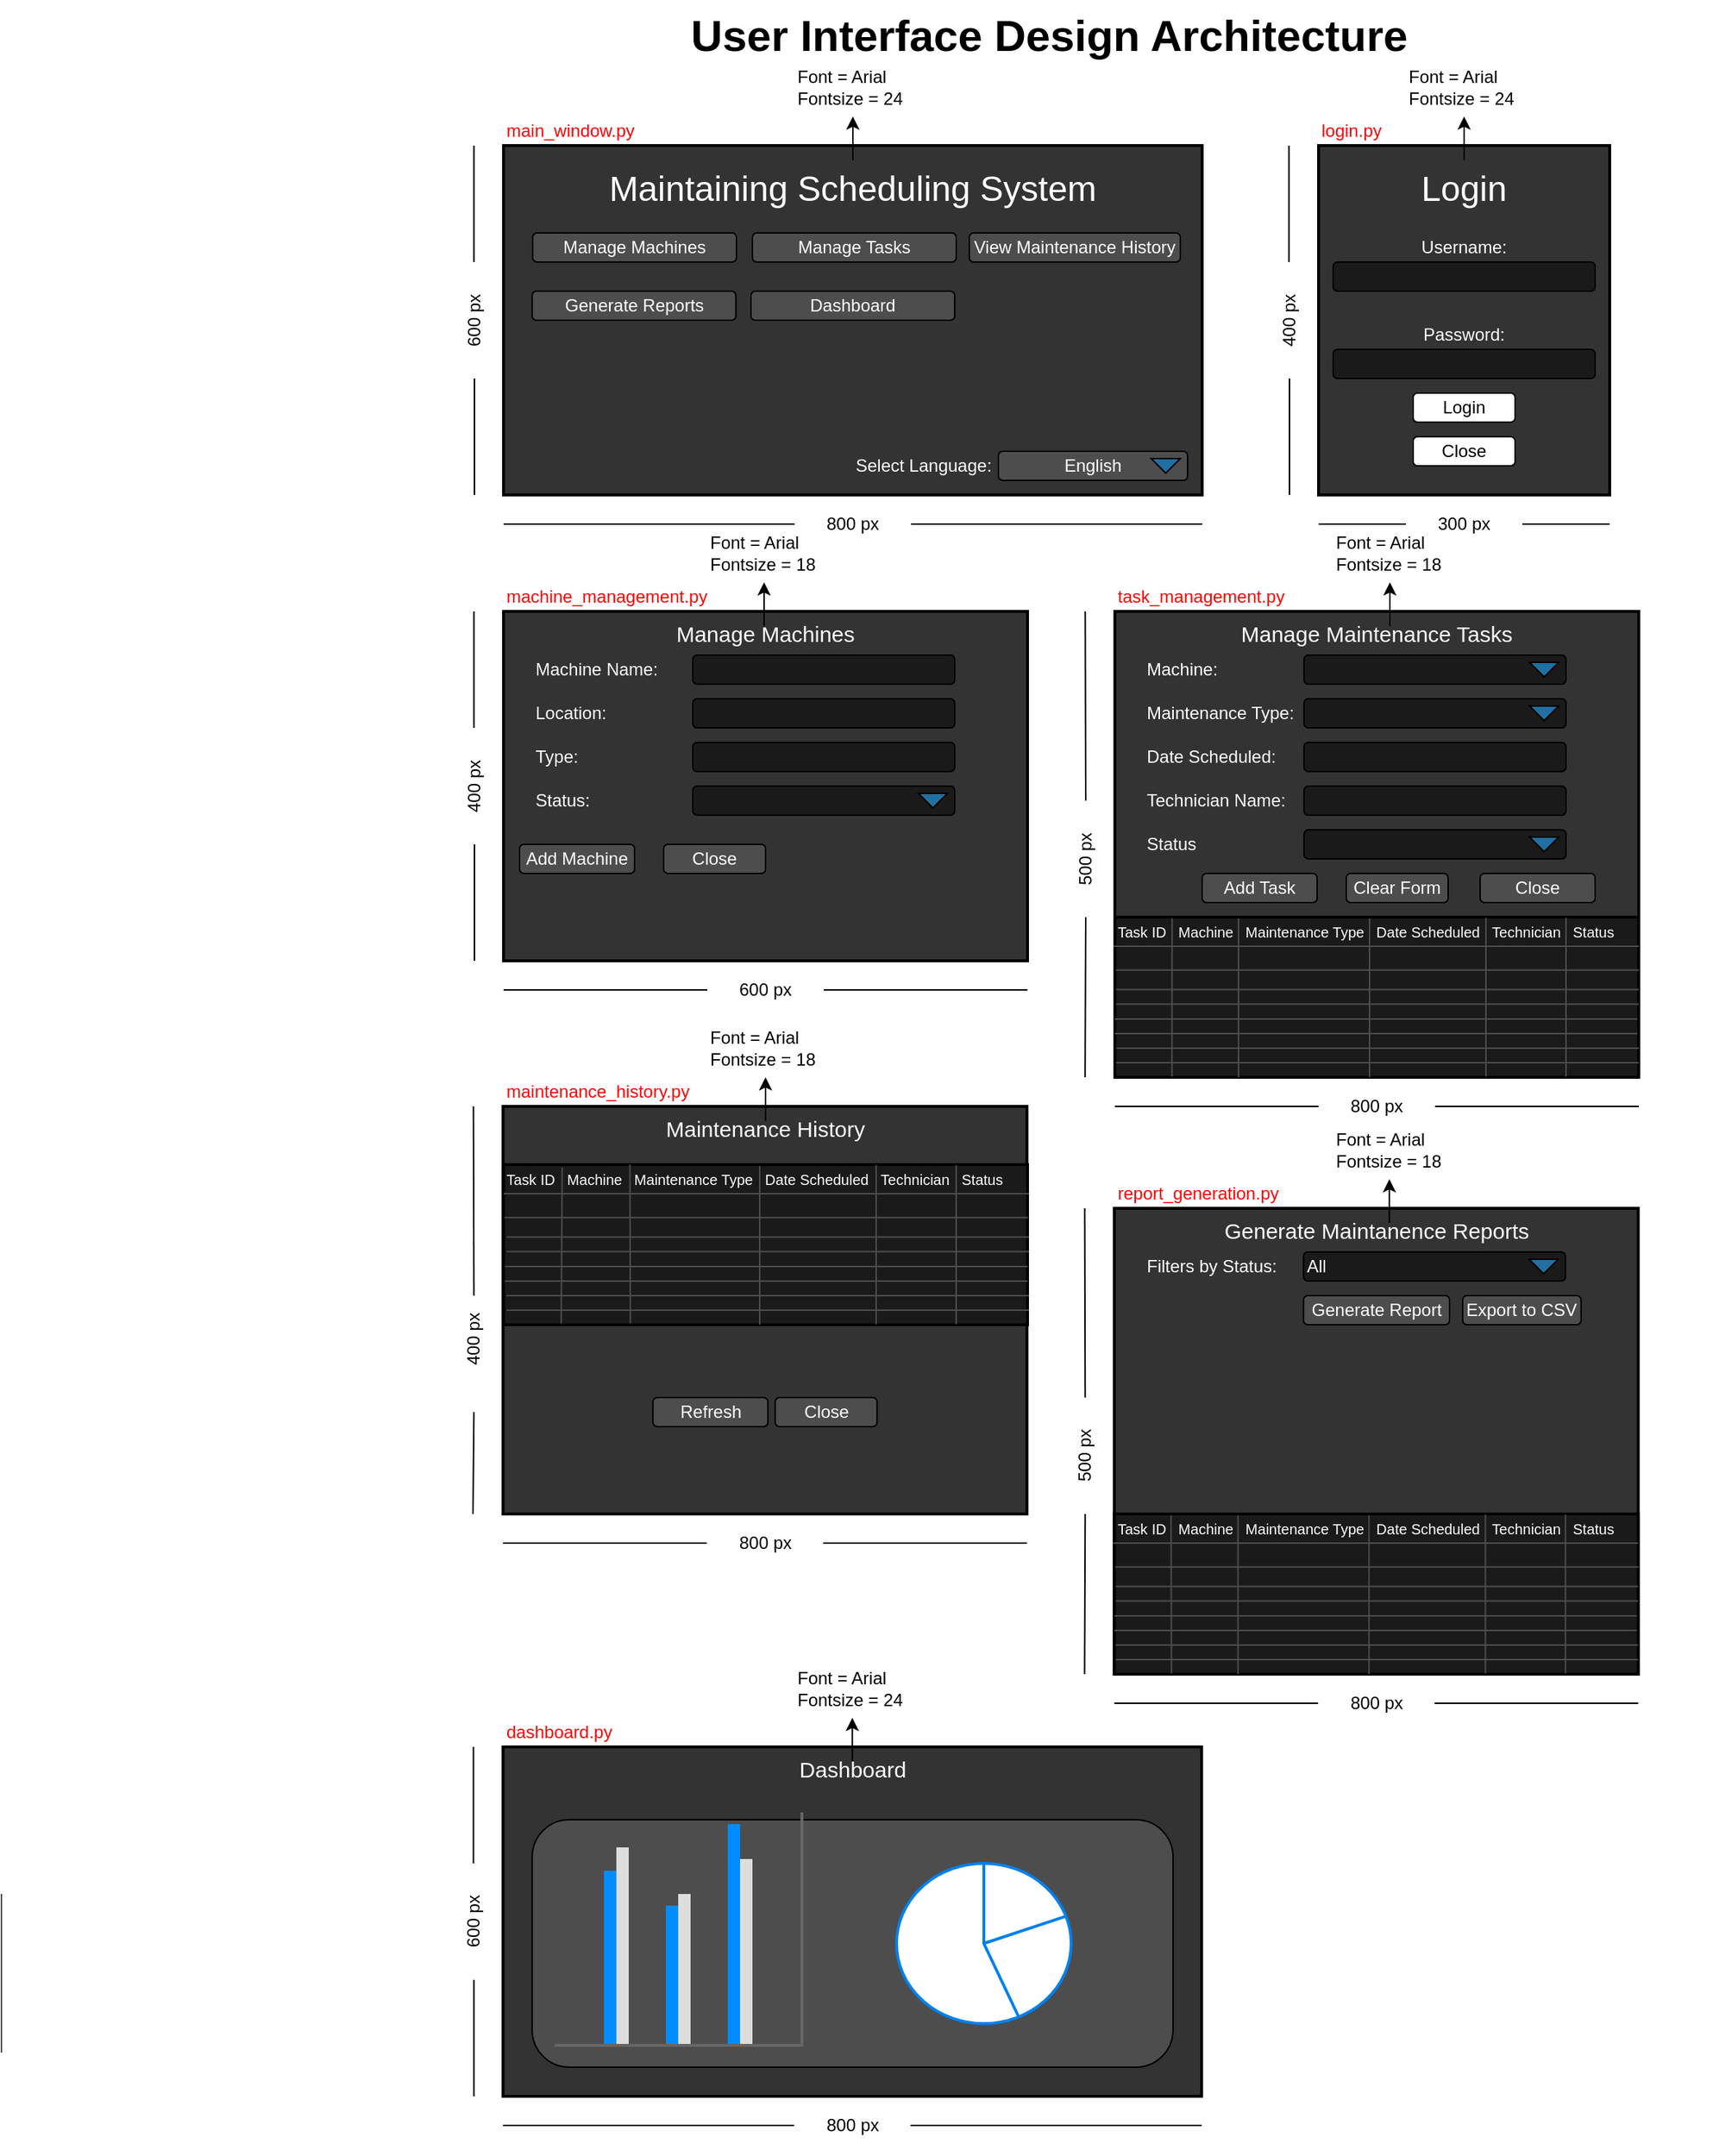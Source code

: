 <mxfile version="24.7.17">
  <diagram name="Page-1" id="6pfTi9JxywN9Y2Y83B96">
    <mxGraphModel dx="2099" dy="816" grid="1" gridSize="10" guides="1" tooltips="1" connect="1" arrows="1" fold="1" page="1" pageScale="1" pageWidth="827" pageHeight="1169" math="0" shadow="0">
      <root>
        <mxCell id="0" />
        <mxCell id="1" parent="0" />
        <mxCell id="3" value="" style="whiteSpace=wrap;strokeWidth=2;fillColor=#333333;" parent="1" vertex="1">
          <mxGeometry x="600" y="140" width="200" height="240" as="geometry" />
        </mxCell>
        <mxCell id="6" value="" style="whiteSpace=wrap;strokeWidth=2;fillColor=#333333;" parent="1" vertex="1">
          <mxGeometry x="40" y="140" width="480" height="240" as="geometry" />
        </mxCell>
        <mxCell id="zzU0FpkwpjBy34qVgAPe-39" value="&lt;font style=&quot;font-size: 24px;&quot;&gt;Maintaining Scheduling System&lt;/font&gt;" style="text;html=1;align=center;verticalAlign=middle;whiteSpace=wrap;rounded=0;fontColor=#FFFFFF;" vertex="1" parent="1">
          <mxGeometry x="40" y="150" width="480" height="40" as="geometry" />
        </mxCell>
        <mxCell id="zzU0FpkwpjBy34qVgAPe-40" value="&lt;font color=&quot;#ffffff&quot;&gt;Manage Machines&lt;/font&gt;" style="rounded=1;whiteSpace=wrap;html=1;fillColor=#4D4D4D;" vertex="1" parent="1">
          <mxGeometry x="60" y="200" width="140" height="20" as="geometry" />
        </mxCell>
        <mxCell id="zzU0FpkwpjBy34qVgAPe-43" value="&lt;font color=&quot;#ffffff&quot;&gt;Manage Tasks&lt;/font&gt;" style="rounded=1;whiteSpace=wrap;html=1;fillColor=#4D4D4D;" vertex="1" parent="1">
          <mxGeometry x="211" y="200" width="140" height="20" as="geometry" />
        </mxCell>
        <mxCell id="zzU0FpkwpjBy34qVgAPe-44" value="&lt;font color=&quot;#ffffff&quot;&gt;View Maintenance History&lt;/font&gt;" style="rounded=1;whiteSpace=wrap;html=1;fillColor=#4D4D4D;" vertex="1" parent="1">
          <mxGeometry x="360" y="200" width="145" height="20" as="geometry" />
        </mxCell>
        <mxCell id="zzU0FpkwpjBy34qVgAPe-45" value="" style="endArrow=classic;html=1;rounded=0;" edge="1" parent="1" source="zzU0FpkwpjBy34qVgAPe-39">
          <mxGeometry width="50" height="50" relative="1" as="geometry">
            <mxPoint x="230" y="130" as="sourcePoint" />
            <mxPoint x="280" y="120" as="targetPoint" />
          </mxGeometry>
        </mxCell>
        <mxCell id="zzU0FpkwpjBy34qVgAPe-46" value="Font = Arial&lt;div&gt;Fontsize = 24&lt;/div&gt;" style="text;html=1;align=left;verticalAlign=middle;whiteSpace=wrap;rounded=0;" vertex="1" parent="1">
          <mxGeometry x="240" y="80" width="80" height="40" as="geometry" />
        </mxCell>
        <mxCell id="zzU0FpkwpjBy34qVgAPe-47" value="&lt;font style=&quot;font-size: 24px;&quot;&gt;Login&lt;/font&gt;" style="text;html=1;align=center;verticalAlign=middle;whiteSpace=wrap;rounded=0;fontColor=#FFFFFF;" vertex="1" parent="1">
          <mxGeometry x="600" y="150" width="200" height="40" as="geometry" />
        </mxCell>
        <mxCell id="zzU0FpkwpjBy34qVgAPe-49" value="" style="rounded=1;whiteSpace=wrap;html=1;fillColor=#1A1A1A;" vertex="1" parent="1">
          <mxGeometry x="610" y="220" width="180" height="20" as="geometry" />
        </mxCell>
        <mxCell id="zzU0FpkwpjBy34qVgAPe-50" value="&lt;div style=&quot;&quot;&gt;Password:&lt;/div&gt;" style="text;html=1;align=center;verticalAlign=middle;whiteSpace=wrap;rounded=0;fontColor=#FFFFFF;" vertex="1" parent="1">
          <mxGeometry x="600" y="260" width="200" height="20" as="geometry" />
        </mxCell>
        <mxCell id="zzU0FpkwpjBy34qVgAPe-51" value="" style="rounded=1;whiteSpace=wrap;html=1;fillColor=#1A1A1A;" vertex="1" parent="1">
          <mxGeometry x="610" y="280" width="180" height="20" as="geometry" />
        </mxCell>
        <mxCell id="zzU0FpkwpjBy34qVgAPe-52" value="&lt;div style=&quot;&quot;&gt;Username:&lt;/div&gt;" style="text;html=1;align=center;verticalAlign=middle;whiteSpace=wrap;rounded=0;fontColor=#FFFFFF;" vertex="1" parent="1">
          <mxGeometry x="600" y="200" width="200" height="20" as="geometry" />
        </mxCell>
        <mxCell id="zzU0FpkwpjBy34qVgAPe-53" value="Login" style="rounded=1;whiteSpace=wrap;html=1;" vertex="1" parent="1">
          <mxGeometry x="665" y="310" width="70" height="20" as="geometry" />
        </mxCell>
        <mxCell id="zzU0FpkwpjBy34qVgAPe-54" value="Close" style="rounded=1;whiteSpace=wrap;html=1;" vertex="1" parent="1">
          <mxGeometry x="665" y="340" width="70" height="20" as="geometry" />
        </mxCell>
        <mxCell id="zzU0FpkwpjBy34qVgAPe-55" value="" style="endArrow=none;html=1;rounded=0;" edge="1" parent="1">
          <mxGeometry width="50" height="50" relative="1" as="geometry">
            <mxPoint x="40" y="400" as="sourcePoint" />
            <mxPoint x="240" y="400" as="targetPoint" />
          </mxGeometry>
        </mxCell>
        <mxCell id="zzU0FpkwpjBy34qVgAPe-56" value="" style="endArrow=none;html=1;rounded=0;" edge="1" parent="1">
          <mxGeometry width="50" height="50" relative="1" as="geometry">
            <mxPoint x="320" y="400" as="sourcePoint" />
            <mxPoint x="520" y="400" as="targetPoint" />
          </mxGeometry>
        </mxCell>
        <mxCell id="zzU0FpkwpjBy34qVgAPe-57" value="800 px" style="text;html=1;align=center;verticalAlign=middle;whiteSpace=wrap;rounded=0;" vertex="1" parent="1">
          <mxGeometry x="240" y="380" width="80" height="40" as="geometry" />
        </mxCell>
        <mxCell id="zzU0FpkwpjBy34qVgAPe-58" value="" style="endArrow=none;html=1;rounded=0;entryX=0;entryY=0.5;entryDx=0;entryDy=0;" edge="1" parent="1" target="zzU0FpkwpjBy34qVgAPe-60">
          <mxGeometry width="50" height="50" relative="1" as="geometry">
            <mxPoint x="20" y="380" as="sourcePoint" />
            <mxPoint x="230" y="470" as="targetPoint" />
            <Array as="points" />
          </mxGeometry>
        </mxCell>
        <mxCell id="zzU0FpkwpjBy34qVgAPe-60" value="600 px" style="text;html=1;align=center;verticalAlign=middle;whiteSpace=wrap;rounded=0;rotation=-90;" vertex="1" parent="1">
          <mxGeometry x="-20" y="240" width="80" height="40" as="geometry" />
        </mxCell>
        <mxCell id="zzU0FpkwpjBy34qVgAPe-61" value="" style="endArrow=none;html=1;rounded=0;entryX=0;entryY=0.5;entryDx=0;entryDy=0;" edge="1" parent="1">
          <mxGeometry width="50" height="50" relative="1" as="geometry">
            <mxPoint x="19.66" y="220" as="sourcePoint" />
            <mxPoint x="19.66" y="140" as="targetPoint" />
          </mxGeometry>
        </mxCell>
        <mxCell id="zzU0FpkwpjBy34qVgAPe-62" value="" style="endArrow=none;html=1;rounded=0;entryX=0;entryY=0.5;entryDx=0;entryDy=0;" edge="1" parent="1" target="zzU0FpkwpjBy34qVgAPe-63">
          <mxGeometry width="50" height="50" relative="1" as="geometry">
            <mxPoint x="580" y="380" as="sourcePoint" />
            <mxPoint x="790" y="470" as="targetPoint" />
            <Array as="points" />
          </mxGeometry>
        </mxCell>
        <mxCell id="zzU0FpkwpjBy34qVgAPe-63" value="400 px" style="text;html=1;align=center;verticalAlign=middle;whiteSpace=wrap;rounded=0;rotation=-90;" vertex="1" parent="1">
          <mxGeometry x="540" y="240" width="80" height="40" as="geometry" />
        </mxCell>
        <mxCell id="zzU0FpkwpjBy34qVgAPe-64" value="" style="endArrow=none;html=1;rounded=0;entryX=0;entryY=0.5;entryDx=0;entryDy=0;" edge="1" parent="1">
          <mxGeometry width="50" height="50" relative="1" as="geometry">
            <mxPoint x="579.66" y="220" as="sourcePoint" />
            <mxPoint x="579.66" y="140" as="targetPoint" />
          </mxGeometry>
        </mxCell>
        <mxCell id="zzU0FpkwpjBy34qVgAPe-65" value="" style="endArrow=none;html=1;rounded=0;" edge="1" parent="1">
          <mxGeometry width="50" height="50" relative="1" as="geometry">
            <mxPoint x="600" y="400" as="sourcePoint" />
            <mxPoint x="660" y="400" as="targetPoint" />
          </mxGeometry>
        </mxCell>
        <mxCell id="zzU0FpkwpjBy34qVgAPe-66" value="" style="endArrow=none;html=1;rounded=0;" edge="1" parent="1">
          <mxGeometry width="50" height="50" relative="1" as="geometry">
            <mxPoint x="740" y="400" as="sourcePoint" />
            <mxPoint x="800" y="400" as="targetPoint" />
          </mxGeometry>
        </mxCell>
        <mxCell id="zzU0FpkwpjBy34qVgAPe-67" value="300 px" style="text;html=1;align=center;verticalAlign=middle;whiteSpace=wrap;rounded=0;" vertex="1" parent="1">
          <mxGeometry x="660" y="380" width="80" height="40" as="geometry" />
        </mxCell>
        <mxCell id="zzU0FpkwpjBy34qVgAPe-68" value="" style="whiteSpace=wrap;strokeWidth=2;fillColor=#333333;" vertex="1" parent="1">
          <mxGeometry x="40" y="460" width="360" height="240" as="geometry" />
        </mxCell>
        <mxCell id="zzU0FpkwpjBy34qVgAPe-70" value="" style="rounded=1;whiteSpace=wrap;html=1;fillColor=#1A1A1A;" vertex="1" parent="1">
          <mxGeometry x="170" y="490" width="180" height="20" as="geometry" />
        </mxCell>
        <mxCell id="zzU0FpkwpjBy34qVgAPe-73" value="&lt;div style=&quot;&quot;&gt;Machine Name:&lt;/div&gt;" style="text;html=1;align=left;verticalAlign=middle;whiteSpace=wrap;rounded=0;fontColor=#FFFFFF;" vertex="1" parent="1">
          <mxGeometry x="60" y="490" width="90" height="20" as="geometry" />
        </mxCell>
        <mxCell id="zzU0FpkwpjBy34qVgAPe-76" value="" style="endArrow=none;html=1;rounded=0;entryX=0;entryY=0.5;entryDx=0;entryDy=0;" edge="1" parent="1" target="zzU0FpkwpjBy34qVgAPe-77">
          <mxGeometry width="50" height="50" relative="1" as="geometry">
            <mxPoint x="20" y="700" as="sourcePoint" />
            <mxPoint x="230" y="790" as="targetPoint" />
            <Array as="points" />
          </mxGeometry>
        </mxCell>
        <mxCell id="zzU0FpkwpjBy34qVgAPe-77" value="400 px" style="text;html=1;align=center;verticalAlign=middle;whiteSpace=wrap;rounded=0;rotation=-90;" vertex="1" parent="1">
          <mxGeometry x="-20" y="560" width="80" height="40" as="geometry" />
        </mxCell>
        <mxCell id="zzU0FpkwpjBy34qVgAPe-78" value="" style="endArrow=none;html=1;rounded=0;entryX=0;entryY=0.5;entryDx=0;entryDy=0;" edge="1" parent="1">
          <mxGeometry width="50" height="50" relative="1" as="geometry">
            <mxPoint x="19.66" y="540" as="sourcePoint" />
            <mxPoint x="19.66" y="460" as="targetPoint" />
          </mxGeometry>
        </mxCell>
        <mxCell id="zzU0FpkwpjBy34qVgAPe-79" value="" style="endArrow=none;html=1;rounded=0;entryX=0;entryY=0.5;entryDx=0;entryDy=0;" edge="1" parent="1" target="zzU0FpkwpjBy34qVgAPe-81">
          <mxGeometry width="50" height="50" relative="1" as="geometry">
            <mxPoint x="40" y="720" as="sourcePoint" />
            <mxPoint x="160" y="720" as="targetPoint" />
          </mxGeometry>
        </mxCell>
        <mxCell id="zzU0FpkwpjBy34qVgAPe-80" value="" style="endArrow=none;html=1;rounded=0;entryX=1;entryY=0.5;entryDx=0;entryDy=0;" edge="1" parent="1" target="zzU0FpkwpjBy34qVgAPe-81">
          <mxGeometry width="50" height="50" relative="1" as="geometry">
            <mxPoint x="280" y="720" as="sourcePoint" />
            <mxPoint x="280" y="720" as="targetPoint" />
            <Array as="points">
              <mxPoint x="400" y="720" />
            </Array>
          </mxGeometry>
        </mxCell>
        <mxCell id="zzU0FpkwpjBy34qVgAPe-81" value="600 px" style="text;html=1;align=center;verticalAlign=middle;whiteSpace=wrap;rounded=0;" vertex="1" parent="1">
          <mxGeometry x="180" y="700" width="80" height="40" as="geometry" />
        </mxCell>
        <mxCell id="zzU0FpkwpjBy34qVgAPe-82" value="" style="rounded=1;whiteSpace=wrap;html=1;fillColor=#1A1A1A;" vertex="1" parent="1">
          <mxGeometry x="170" y="520" width="180" height="20" as="geometry" />
        </mxCell>
        <mxCell id="zzU0FpkwpjBy34qVgAPe-83" value="&lt;div style=&quot;&quot;&gt;Location:&lt;/div&gt;" style="text;html=1;align=left;verticalAlign=middle;whiteSpace=wrap;rounded=0;fontColor=#FFFFFF;" vertex="1" parent="1">
          <mxGeometry x="60" y="520" width="90" height="20" as="geometry" />
        </mxCell>
        <mxCell id="zzU0FpkwpjBy34qVgAPe-84" value="" style="rounded=1;whiteSpace=wrap;html=1;fillColor=#1A1A1A;" vertex="1" parent="1">
          <mxGeometry x="170" y="550" width="180" height="20" as="geometry" />
        </mxCell>
        <mxCell id="zzU0FpkwpjBy34qVgAPe-85" value="&lt;div style=&quot;&quot;&gt;Type:&lt;/div&gt;" style="text;html=1;align=left;verticalAlign=middle;whiteSpace=wrap;rounded=0;fontColor=#FFFFFF;" vertex="1" parent="1">
          <mxGeometry x="60" y="550" width="90" height="20" as="geometry" />
        </mxCell>
        <mxCell id="zzU0FpkwpjBy34qVgAPe-86" value="" style="rounded=1;whiteSpace=wrap;html=1;fillColor=#1A1A1A;" vertex="1" parent="1">
          <mxGeometry x="170" y="580" width="180" height="20" as="geometry" />
        </mxCell>
        <mxCell id="zzU0FpkwpjBy34qVgAPe-87" value="&lt;div style=&quot;&quot;&gt;Status:&lt;/div&gt;" style="text;html=1;align=left;verticalAlign=middle;whiteSpace=wrap;rounded=0;fontColor=#FFFFFF;" vertex="1" parent="1">
          <mxGeometry x="60" y="580" width="90" height="20" as="geometry" />
        </mxCell>
        <mxCell id="zzU0FpkwpjBy34qVgAPe-88" value="" style="triangle;whiteSpace=wrap;html=1;rotation=90;fillColor=#2170a1;" vertex="1" parent="1">
          <mxGeometry x="330" y="580" width="10" height="20" as="geometry" />
        </mxCell>
        <mxCell id="zzU0FpkwpjBy34qVgAPe-92" value="&lt;font color=&quot;#ffffff&quot;&gt;Add Machine&lt;/font&gt;" style="rounded=1;whiteSpace=wrap;html=1;fillColor=#4D4D4D;" vertex="1" parent="1">
          <mxGeometry x="51" y="620" width="79" height="20" as="geometry" />
        </mxCell>
        <mxCell id="zzU0FpkwpjBy34qVgAPe-93" value="&lt;font color=&quot;#ffffff&quot;&gt;Close&lt;/font&gt;" style="rounded=1;whiteSpace=wrap;html=1;fillColor=#4D4D4D;" vertex="1" parent="1">
          <mxGeometry x="150" y="620" width="70" height="20" as="geometry" />
        </mxCell>
        <mxCell id="zzU0FpkwpjBy34qVgAPe-94" value="" style="endArrow=classic;html=1;rounded=0;" edge="1" parent="1">
          <mxGeometry width="50" height="50" relative="1" as="geometry">
            <mxPoint x="700" y="150" as="sourcePoint" />
            <mxPoint x="700" y="120" as="targetPoint" />
          </mxGeometry>
        </mxCell>
        <mxCell id="zzU0FpkwpjBy34qVgAPe-95" value="Font = Arial&lt;div&gt;Fontsize = 24&lt;/div&gt;" style="text;html=1;align=left;verticalAlign=middle;whiteSpace=wrap;rounded=0;" vertex="1" parent="1">
          <mxGeometry x="660" y="80" width="80" height="40" as="geometry" />
        </mxCell>
        <mxCell id="zzU0FpkwpjBy34qVgAPe-96" value="&lt;h1 style=&quot;margin-top: 0px;&quot;&gt;&lt;font style=&quot;font-size: 30px;&quot;&gt;User Interface Design Architecture&lt;/font&gt;&lt;/h1&gt;" style="text;html=1;whiteSpace=wrap;overflow=hidden;rounded=0;align=center;" vertex="1" parent="1">
          <mxGeometry x="10" y="40" width="810" height="40" as="geometry" />
        </mxCell>
        <mxCell id="zzU0FpkwpjBy34qVgAPe-98" value="&lt;font color=&quot;#ff0000&quot;&gt;main_window.py&lt;/font&gt;" style="text;html=1;align=left;verticalAlign=middle;whiteSpace=wrap;rounded=0;" vertex="1" parent="1">
          <mxGeometry x="40" y="110" width="80" height="40" as="geometry" />
        </mxCell>
        <mxCell id="zzU0FpkwpjBy34qVgAPe-99" value="&lt;font color=&quot;#ff0000&quot;&gt;login.py&lt;/font&gt;" style="text;html=1;align=left;verticalAlign=middle;whiteSpace=wrap;rounded=0;" vertex="1" parent="1">
          <mxGeometry x="600" y="110" width="80" height="40" as="geometry" />
        </mxCell>
        <mxCell id="zzU0FpkwpjBy34qVgAPe-100" value="&lt;font color=&quot;#ff0000&quot;&gt;machine_management.py&lt;/font&gt;" style="text;html=1;align=left;verticalAlign=middle;whiteSpace=wrap;rounded=0;" vertex="1" parent="1">
          <mxGeometry x="40" y="430" width="160" height="40" as="geometry" />
        </mxCell>
        <mxCell id="zzU0FpkwpjBy34qVgAPe-101" value="" style="whiteSpace=wrap;strokeWidth=2;fillColor=#333333;" vertex="1" parent="1">
          <mxGeometry x="460" y="460" width="360" height="320" as="geometry" />
        </mxCell>
        <mxCell id="zzU0FpkwpjBy34qVgAPe-102" value="" style="rounded=1;whiteSpace=wrap;html=1;fillColor=#1A1A1A;" vertex="1" parent="1">
          <mxGeometry x="590" y="490" width="180" height="20" as="geometry" />
        </mxCell>
        <mxCell id="zzU0FpkwpjBy34qVgAPe-103" value="&lt;div style=&quot;&quot;&gt;Machine:&lt;/div&gt;" style="text;html=1;align=left;verticalAlign=middle;whiteSpace=wrap;rounded=0;fontColor=#FFFFFF;" vertex="1" parent="1">
          <mxGeometry x="480" y="490" width="90" height="20" as="geometry" />
        </mxCell>
        <mxCell id="zzU0FpkwpjBy34qVgAPe-104" value="" style="endArrow=none;html=1;rounded=0;entryX=0;entryY=0.5;entryDx=0;entryDy=0;" edge="1" parent="1" target="zzU0FpkwpjBy34qVgAPe-118">
          <mxGeometry width="50" height="50" relative="1" as="geometry">
            <mxPoint x="439.58" y="780" as="sourcePoint" />
            <mxPoint x="439.58" y="700" as="targetPoint" />
            <Array as="points" />
          </mxGeometry>
        </mxCell>
        <mxCell id="zzU0FpkwpjBy34qVgAPe-105" value="" style="endArrow=none;html=1;rounded=0;entryX=0;entryY=0.5;entryDx=0;entryDy=0;exitX=1;exitY=0.5;exitDx=0;exitDy=0;" edge="1" parent="1" source="zzU0FpkwpjBy34qVgAPe-118">
          <mxGeometry width="50" height="50" relative="1" as="geometry">
            <mxPoint x="439.66" y="540" as="sourcePoint" />
            <mxPoint x="439.66" y="460" as="targetPoint" />
          </mxGeometry>
        </mxCell>
        <mxCell id="zzU0FpkwpjBy34qVgAPe-106" value="" style="endArrow=none;html=1;rounded=0;entryX=0;entryY=0.5;entryDx=0;entryDy=0;" edge="1" parent="1">
          <mxGeometry width="50" height="50" relative="1" as="geometry">
            <mxPoint x="460" y="800" as="sourcePoint" />
            <mxPoint x="600" y="800" as="targetPoint" />
          </mxGeometry>
        </mxCell>
        <mxCell id="zzU0FpkwpjBy34qVgAPe-107" value="" style="endArrow=none;html=1;rounded=0;entryX=1;entryY=0.5;entryDx=0;entryDy=0;" edge="1" parent="1">
          <mxGeometry width="50" height="50" relative="1" as="geometry">
            <mxPoint x="700" y="800" as="sourcePoint" />
            <mxPoint x="680" y="800" as="targetPoint" />
            <Array as="points">
              <mxPoint x="820" y="800" />
            </Array>
          </mxGeometry>
        </mxCell>
        <mxCell id="zzU0FpkwpjBy34qVgAPe-108" value="" style="rounded=1;whiteSpace=wrap;html=1;fillColor=#1A1A1A;" vertex="1" parent="1">
          <mxGeometry x="590" y="520" width="180" height="20" as="geometry" />
        </mxCell>
        <mxCell id="zzU0FpkwpjBy34qVgAPe-109" value="&lt;div style=&quot;&quot;&gt;Maintenance Type:&lt;/div&gt;" style="text;html=1;align=left;verticalAlign=middle;whiteSpace=wrap;rounded=0;fontColor=#FFFFFF;" vertex="1" parent="1">
          <mxGeometry x="480" y="520" width="110" height="20" as="geometry" />
        </mxCell>
        <mxCell id="zzU0FpkwpjBy34qVgAPe-110" value="" style="rounded=1;whiteSpace=wrap;html=1;fillColor=#1A1A1A;" vertex="1" parent="1">
          <mxGeometry x="590" y="550" width="180" height="20" as="geometry" />
        </mxCell>
        <mxCell id="zzU0FpkwpjBy34qVgAPe-111" value="&lt;div style=&quot;&quot;&gt;Date Scheduled:&lt;/div&gt;" style="text;html=1;align=left;verticalAlign=middle;whiteSpace=wrap;rounded=0;fontColor=#FFFFFF;" vertex="1" parent="1">
          <mxGeometry x="480" y="550" width="100" height="20" as="geometry" />
        </mxCell>
        <mxCell id="zzU0FpkwpjBy34qVgAPe-112" value="" style="rounded=1;whiteSpace=wrap;html=1;fillColor=#1A1A1A;" vertex="1" parent="1">
          <mxGeometry x="590" y="580" width="180" height="20" as="geometry" />
        </mxCell>
        <mxCell id="zzU0FpkwpjBy34qVgAPe-113" value="&lt;div style=&quot;&quot;&gt;Technician Name:&lt;/div&gt;" style="text;html=1;align=left;verticalAlign=middle;whiteSpace=wrap;rounded=0;fontColor=#FFFFFF;" vertex="1" parent="1">
          <mxGeometry x="480" y="580" width="100" height="20" as="geometry" />
        </mxCell>
        <mxCell id="zzU0FpkwpjBy34qVgAPe-115" value="&lt;font color=&quot;#ffffff&quot;&gt;Add Task&lt;/font&gt;" style="rounded=1;whiteSpace=wrap;html=1;fillColor=#4D4D4D;" vertex="1" parent="1">
          <mxGeometry x="520" y="640" width="79" height="20" as="geometry" />
        </mxCell>
        <mxCell id="zzU0FpkwpjBy34qVgAPe-116" value="&lt;font color=&quot;#ffffff&quot;&gt;Clear Form&lt;/font&gt;" style="rounded=1;whiteSpace=wrap;html=1;fillColor=#4D4D4D;" vertex="1" parent="1">
          <mxGeometry x="619" y="640" width="70" height="20" as="geometry" />
        </mxCell>
        <mxCell id="zzU0FpkwpjBy34qVgAPe-117" value="&lt;font color=&quot;#ff0000&quot;&gt;task_management.py&lt;/font&gt;" style="text;html=1;align=left;verticalAlign=middle;whiteSpace=wrap;rounded=0;" vertex="1" parent="1">
          <mxGeometry x="460" y="430" width="160" height="40" as="geometry" />
        </mxCell>
        <mxCell id="zzU0FpkwpjBy34qVgAPe-118" value="500 px" style="text;html=1;align=center;verticalAlign=middle;whiteSpace=wrap;rounded=0;rotation=-90;" vertex="1" parent="1">
          <mxGeometry x="400" y="610" width="80" height="40" as="geometry" />
        </mxCell>
        <mxCell id="zzU0FpkwpjBy34qVgAPe-119" value="800 px" style="text;html=1;align=center;verticalAlign=middle;whiteSpace=wrap;rounded=0;rotation=0;" vertex="1" parent="1">
          <mxGeometry x="600" y="780" width="80" height="40" as="geometry" />
        </mxCell>
        <mxCell id="zzU0FpkwpjBy34qVgAPe-120" value="&lt;font color=&quot;#ffffff&quot;&gt;Close&lt;/font&gt;" style="rounded=1;whiteSpace=wrap;html=1;fillColor=#4D4D4D;" vertex="1" parent="1">
          <mxGeometry x="711" y="640" width="79" height="20" as="geometry" />
        </mxCell>
        <mxCell id="zzU0FpkwpjBy34qVgAPe-239" value="" style="triangle;whiteSpace=wrap;html=1;rotation=90;fillColor=#2170a1;" vertex="1" parent="1">
          <mxGeometry x="750" y="490" width="10" height="20" as="geometry" />
        </mxCell>
        <mxCell id="zzU0FpkwpjBy34qVgAPe-240" value="" style="triangle;whiteSpace=wrap;html=1;rotation=90;fillColor=#2170a1;" vertex="1" parent="1">
          <mxGeometry x="750" y="520" width="10" height="20" as="geometry" />
        </mxCell>
        <mxCell id="zzU0FpkwpjBy34qVgAPe-241" value="" style="rounded=1;whiteSpace=wrap;html=1;fillColor=#1A1A1A;" vertex="1" parent="1">
          <mxGeometry x="590" y="610" width="180" height="20" as="geometry" />
        </mxCell>
        <mxCell id="zzU0FpkwpjBy34qVgAPe-242" value="&lt;div style=&quot;&quot;&gt;Status&lt;/div&gt;" style="text;html=1;align=left;verticalAlign=middle;whiteSpace=wrap;rounded=0;fontColor=#FFFFFF;" vertex="1" parent="1">
          <mxGeometry x="480" y="610" width="100" height="20" as="geometry" />
        </mxCell>
        <mxCell id="zzU0FpkwpjBy34qVgAPe-243" value="" style="triangle;whiteSpace=wrap;html=1;rotation=90;fillColor=#2170a1;" vertex="1" parent="1">
          <mxGeometry x="750" y="610" width="10" height="20" as="geometry" />
        </mxCell>
        <mxCell id="zzU0FpkwpjBy34qVgAPe-246" value="" style="whiteSpace=wrap;strokeWidth=2;fillColor=#1A1A1A;" vertex="1" parent="1">
          <mxGeometry x="460" y="670" width="360" height="110" as="geometry" />
        </mxCell>
        <mxCell id="zzU0FpkwpjBy34qVgAPe-247" value="" style="endArrow=none;html=1;rounded=0;entryX=1;entryY=0.5;entryDx=0;entryDy=0;strokeColor=#4D4D4D;" edge="1" parent="1">
          <mxGeometry width="50" height="50" relative="1" as="geometry">
            <mxPoint x="479" y="690" as="sourcePoint" />
            <mxPoint x="459" y="690" as="targetPoint" />
            <Array as="points">
              <mxPoint x="820" y="690" />
            </Array>
          </mxGeometry>
        </mxCell>
        <mxCell id="zzU0FpkwpjBy34qVgAPe-248" value="&lt;div style=&quot;&quot;&gt;&lt;font style=&quot;font-size: 10px;&quot;&gt;Task ID&amp;nbsp; &amp;nbsp;Machine&amp;nbsp; &amp;nbsp;Maintenance Type&amp;nbsp; &amp;nbsp;Date Scheduled&amp;nbsp; &amp;nbsp;Technician&amp;nbsp; &amp;nbsp;Status&lt;/font&gt;&lt;/div&gt;" style="text;html=1;align=left;verticalAlign=middle;whiteSpace=wrap;rounded=0;fontColor=#FFFFFF;" vertex="1" parent="1">
          <mxGeometry x="460" y="670" width="410" height="20" as="geometry" />
        </mxCell>
        <mxCell id="zzU0FpkwpjBy34qVgAPe-250" value="" style="endArrow=none;html=1;rounded=0;entryX=0.109;entryY=0.996;entryDx=0;entryDy=0;exitX=0.096;exitY=0.04;exitDx=0;exitDy=0;exitPerimeter=0;entryPerimeter=0;strokeColor=#4D4D4D;" edge="1" parent="1" source="zzU0FpkwpjBy34qVgAPe-248" target="zzU0FpkwpjBy34qVgAPe-246">
          <mxGeometry width="50" height="50" relative="1" as="geometry">
            <mxPoint x="470" y="810" as="sourcePoint" />
            <mxPoint x="610" y="810" as="targetPoint" />
          </mxGeometry>
        </mxCell>
        <mxCell id="zzU0FpkwpjBy34qVgAPe-251" value="" style="endArrow=none;html=1;rounded=0;entryX=0.109;entryY=0.996;entryDx=0;entryDy=0;exitX=0.096;exitY=0.04;exitDx=0;exitDy=0;exitPerimeter=0;entryPerimeter=0;strokeColor=#4D4D4D;" edge="1" parent="1">
          <mxGeometry width="50" height="50" relative="1" as="geometry">
            <mxPoint x="545" y="671" as="sourcePoint" />
            <mxPoint x="545" y="780" as="targetPoint" />
          </mxGeometry>
        </mxCell>
        <mxCell id="zzU0FpkwpjBy34qVgAPe-252" value="" style="endArrow=none;html=1;rounded=0;entryX=0.109;entryY=0.996;entryDx=0;entryDy=0;exitX=0.096;exitY=0.04;exitDx=0;exitDy=0;exitPerimeter=0;entryPerimeter=0;strokeColor=#4D4D4D;" edge="1" parent="1">
          <mxGeometry width="50" height="50" relative="1" as="geometry">
            <mxPoint x="635" y="671" as="sourcePoint" />
            <mxPoint x="635" y="780" as="targetPoint" />
          </mxGeometry>
        </mxCell>
        <mxCell id="zzU0FpkwpjBy34qVgAPe-253" value="" style="endArrow=none;html=1;rounded=0;entryX=0.109;entryY=0.996;entryDx=0;entryDy=0;exitX=0.096;exitY=0.04;exitDx=0;exitDy=0;exitPerimeter=0;entryPerimeter=0;strokeColor=#4D4D4D;" edge="1" parent="1">
          <mxGeometry width="50" height="50" relative="1" as="geometry">
            <mxPoint x="715" y="670.5" as="sourcePoint" />
            <mxPoint x="715" y="779.5" as="targetPoint" />
          </mxGeometry>
        </mxCell>
        <mxCell id="zzU0FpkwpjBy34qVgAPe-254" value="" style="endArrow=none;html=1;rounded=0;entryX=0.109;entryY=0.996;entryDx=0;entryDy=0;exitX=0.096;exitY=0.04;exitDx=0;exitDy=0;exitPerimeter=0;entryPerimeter=0;strokeColor=#4D4D4D;" edge="1" parent="1">
          <mxGeometry width="50" height="50" relative="1" as="geometry">
            <mxPoint x="770" y="670.5" as="sourcePoint" />
            <mxPoint x="770" y="779.5" as="targetPoint" />
          </mxGeometry>
        </mxCell>
        <mxCell id="zzU0FpkwpjBy34qVgAPe-255" value="" style="endArrow=none;html=1;rounded=0;entryX=0.002;entryY=0.331;entryDx=0;entryDy=0;exitX=1.001;exitY=0.331;exitDx=0;exitDy=0;exitPerimeter=0;entryPerimeter=0;strokeColor=#4D4D4D;" edge="1" parent="1" source="zzU0FpkwpjBy34qVgAPe-246" target="zzU0FpkwpjBy34qVgAPe-246">
          <mxGeometry width="50" height="50" relative="1" as="geometry">
            <mxPoint x="555" y="681" as="sourcePoint" />
            <mxPoint x="555" y="790" as="targetPoint" />
          </mxGeometry>
        </mxCell>
        <mxCell id="zzU0FpkwpjBy34qVgAPe-256" value="" style="endArrow=none;html=1;rounded=0;entryX=0.002;entryY=0.331;entryDx=0;entryDy=0;exitX=1.001;exitY=0.331;exitDx=0;exitDy=0;exitPerimeter=0;entryPerimeter=0;strokeColor=#4D4D4D;" edge="1" parent="1">
          <mxGeometry width="50" height="50" relative="1" as="geometry">
            <mxPoint x="820" y="719.8" as="sourcePoint" />
            <mxPoint x="461" y="719.8" as="targetPoint" />
          </mxGeometry>
        </mxCell>
        <mxCell id="zzU0FpkwpjBy34qVgAPe-257" value="" style="endArrow=none;html=1;rounded=0;entryX=0.002;entryY=0.331;entryDx=0;entryDy=0;exitX=1.001;exitY=0.331;exitDx=0;exitDy=0;exitPerimeter=0;entryPerimeter=0;strokeColor=#4D4D4D;" edge="1" parent="1">
          <mxGeometry width="50" height="50" relative="1" as="geometry">
            <mxPoint x="820" y="729.8" as="sourcePoint" />
            <mxPoint x="461" y="729.8" as="targetPoint" />
          </mxGeometry>
        </mxCell>
        <mxCell id="zzU0FpkwpjBy34qVgAPe-258" value="" style="endArrow=none;html=1;rounded=0;entryX=0.002;entryY=0.331;entryDx=0;entryDy=0;exitX=1.001;exitY=0.331;exitDx=0;exitDy=0;exitPerimeter=0;entryPerimeter=0;strokeColor=#4D4D4D;" edge="1" parent="1">
          <mxGeometry width="50" height="50" relative="1" as="geometry">
            <mxPoint x="819" y="740" as="sourcePoint" />
            <mxPoint x="460" y="740" as="targetPoint" />
          </mxGeometry>
        </mxCell>
        <mxCell id="zzU0FpkwpjBy34qVgAPe-259" value="" style="endArrow=none;html=1;rounded=0;entryX=0.002;entryY=0.331;entryDx=0;entryDy=0;exitX=1.001;exitY=0.331;exitDx=0;exitDy=0;exitPerimeter=0;entryPerimeter=0;strokeColor=#4D4D4D;" edge="1" parent="1">
          <mxGeometry width="50" height="50" relative="1" as="geometry">
            <mxPoint x="819" y="750" as="sourcePoint" />
            <mxPoint x="460" y="750" as="targetPoint" />
          </mxGeometry>
        </mxCell>
        <mxCell id="zzU0FpkwpjBy34qVgAPe-260" value="" style="endArrow=none;html=1;rounded=0;entryX=0.002;entryY=0.331;entryDx=0;entryDy=0;exitX=1.001;exitY=0.331;exitDx=0;exitDy=0;exitPerimeter=0;entryPerimeter=0;strokeColor=#4D4D4D;" edge="1" parent="1">
          <mxGeometry width="50" height="50" relative="1" as="geometry">
            <mxPoint x="820" y="760" as="sourcePoint" />
            <mxPoint x="461" y="760" as="targetPoint" />
          </mxGeometry>
        </mxCell>
        <mxCell id="zzU0FpkwpjBy34qVgAPe-261" value="" style="endArrow=none;html=1;rounded=0;entryX=0.002;entryY=0.331;entryDx=0;entryDy=0;exitX=1.001;exitY=0.331;exitDx=0;exitDy=0;exitPerimeter=0;entryPerimeter=0;strokeColor=#4D4D4D;" edge="1" parent="1">
          <mxGeometry width="50" height="50" relative="1" as="geometry">
            <mxPoint x="820" y="770" as="sourcePoint" />
            <mxPoint x="461" y="770" as="targetPoint" />
          </mxGeometry>
        </mxCell>
        <mxCell id="zzU0FpkwpjBy34qVgAPe-262" value="" style="whiteSpace=wrap;strokeWidth=2;fillColor=#333333;" vertex="1" parent="1">
          <mxGeometry x="39.64" y="800" width="360" height="280" as="geometry" />
        </mxCell>
        <mxCell id="zzU0FpkwpjBy34qVgAPe-265" value="" style="endArrow=none;html=1;rounded=0;entryX=0;entryY=0.5;entryDx=0;entryDy=0;" edge="1" parent="1">
          <mxGeometry width="50" height="50" relative="1" as="geometry">
            <mxPoint x="19" y="1080" as="sourcePoint" />
            <mxPoint x="19.64" y="1010" as="targetPoint" />
            <Array as="points" />
          </mxGeometry>
        </mxCell>
        <mxCell id="zzU0FpkwpjBy34qVgAPe-266" value="" style="endArrow=none;html=1;rounded=0;entryX=0;entryY=0.5;entryDx=0;entryDy=0;exitX=1;exitY=0.5;exitDx=0;exitDy=0;" edge="1" parent="1">
          <mxGeometry width="50" height="50" relative="1" as="geometry">
            <mxPoint x="19.64" y="930" as="sourcePoint" />
            <mxPoint x="19.3" y="800" as="targetPoint" />
          </mxGeometry>
        </mxCell>
        <mxCell id="zzU0FpkwpjBy34qVgAPe-267" value="" style="endArrow=none;html=1;rounded=0;entryX=0;entryY=0.5;entryDx=0;entryDy=0;" edge="1" parent="1">
          <mxGeometry width="50" height="50" relative="1" as="geometry">
            <mxPoint x="39.64" y="1100" as="sourcePoint" />
            <mxPoint x="179.64" y="1100" as="targetPoint" />
          </mxGeometry>
        </mxCell>
        <mxCell id="zzU0FpkwpjBy34qVgAPe-268" value="" style="endArrow=none;html=1;rounded=0;entryX=1;entryY=0.5;entryDx=0;entryDy=0;" edge="1" parent="1">
          <mxGeometry width="50" height="50" relative="1" as="geometry">
            <mxPoint x="279.64" y="1100" as="sourcePoint" />
            <mxPoint x="259.64" y="1100" as="targetPoint" />
            <Array as="points">
              <mxPoint x="399.64" y="1100" />
            </Array>
          </mxGeometry>
        </mxCell>
        <mxCell id="zzU0FpkwpjBy34qVgAPe-275" value="&lt;font color=&quot;#ffffff&quot;&gt;Refresh&lt;/font&gt;" style="rounded=1;whiteSpace=wrap;html=1;fillColor=#4D4D4D;" vertex="1" parent="1">
          <mxGeometry x="142.64" y="1000" width="79" height="20" as="geometry" />
        </mxCell>
        <mxCell id="zzU0FpkwpjBy34qVgAPe-277" value="&lt;font color=&quot;#ff0000&quot;&gt;maintenance_history.py&lt;/font&gt;" style="text;html=1;align=left;verticalAlign=middle;whiteSpace=wrap;rounded=0;" vertex="1" parent="1">
          <mxGeometry x="39.64" y="770" width="160" height="40" as="geometry" />
        </mxCell>
        <mxCell id="zzU0FpkwpjBy34qVgAPe-278" value="800 px" style="text;html=1;align=center;verticalAlign=middle;whiteSpace=wrap;rounded=0;rotation=0;" vertex="1" parent="1">
          <mxGeometry x="179.64" y="1080" width="80" height="40" as="geometry" />
        </mxCell>
        <mxCell id="zzU0FpkwpjBy34qVgAPe-285" value="" style="whiteSpace=wrap;strokeWidth=2;fillColor=#1A1A1A;" vertex="1" parent="1">
          <mxGeometry x="40.0" y="840" width="360" height="110" as="geometry" />
        </mxCell>
        <mxCell id="zzU0FpkwpjBy34qVgAPe-286" value="" style="endArrow=none;html=1;rounded=0;entryX=1;entryY=0.5;entryDx=0;entryDy=0;strokeColor=#4D4D4D;" edge="1" parent="1">
          <mxGeometry width="50" height="50" relative="1" as="geometry">
            <mxPoint x="60.0" y="860" as="sourcePoint" />
            <mxPoint x="40.0" y="860" as="targetPoint" />
            <Array as="points">
              <mxPoint x="401" y="860" />
            </Array>
          </mxGeometry>
        </mxCell>
        <mxCell id="zzU0FpkwpjBy34qVgAPe-287" value="" style="endArrow=none;html=1;rounded=0;entryX=0.109;entryY=0.996;entryDx=0;entryDy=0;exitX=0.11;exitY=0.975;exitDx=0;exitDy=0;exitPerimeter=0;entryPerimeter=0;strokeColor=#4D4D4D;" edge="1" parent="1">
          <mxGeometry width="50" height="50" relative="1" as="geometry">
            <mxPoint x="79.6" y="949.25" as="sourcePoint" />
            <mxPoint x="80.3" y="842" as="targetPoint" />
          </mxGeometry>
        </mxCell>
        <mxCell id="zzU0FpkwpjBy34qVgAPe-288" value="" style="endArrow=none;html=1;rounded=0;entryX=0.109;entryY=0.996;entryDx=0;entryDy=0;exitX=0.096;exitY=0.04;exitDx=0;exitDy=0;exitPerimeter=0;entryPerimeter=0;strokeColor=#4D4D4D;" edge="1" parent="1">
          <mxGeometry width="50" height="50" relative="1" as="geometry">
            <mxPoint x="-305.0" y="1341" as="sourcePoint" />
            <mxPoint x="-305.0" y="1450" as="targetPoint" />
          </mxGeometry>
        </mxCell>
        <mxCell id="zzU0FpkwpjBy34qVgAPe-289" value="" style="endArrow=none;html=1;rounded=0;entryX=0.109;entryY=0.996;entryDx=0;entryDy=0;exitX=0.096;exitY=0.04;exitDx=0;exitDy=0;exitPerimeter=0;entryPerimeter=0;strokeColor=#4D4D4D;" edge="1" parent="1">
          <mxGeometry width="50" height="50" relative="1" as="geometry">
            <mxPoint x="216.0" y="841" as="sourcePoint" />
            <mxPoint x="216.0" y="950" as="targetPoint" />
          </mxGeometry>
        </mxCell>
        <mxCell id="zzU0FpkwpjBy34qVgAPe-290" value="" style="endArrow=none;html=1;rounded=0;entryX=0.109;entryY=0.996;entryDx=0;entryDy=0;exitX=0.096;exitY=0.04;exitDx=0;exitDy=0;exitPerimeter=0;entryPerimeter=0;strokeColor=#4D4D4D;" edge="1" parent="1">
          <mxGeometry width="50" height="50" relative="1" as="geometry">
            <mxPoint x="296" y="840.5" as="sourcePoint" />
            <mxPoint x="296" y="949.5" as="targetPoint" />
          </mxGeometry>
        </mxCell>
        <mxCell id="zzU0FpkwpjBy34qVgAPe-291" value="" style="endArrow=none;html=1;rounded=0;entryX=0.109;entryY=0.996;entryDx=0;entryDy=0;exitX=0.096;exitY=0.04;exitDx=0;exitDy=0;exitPerimeter=0;entryPerimeter=0;strokeColor=#4D4D4D;" edge="1" parent="1">
          <mxGeometry width="50" height="50" relative="1" as="geometry">
            <mxPoint x="351" y="840.5" as="sourcePoint" />
            <mxPoint x="351" y="949.5" as="targetPoint" />
          </mxGeometry>
        </mxCell>
        <mxCell id="zzU0FpkwpjBy34qVgAPe-292" value="" style="endArrow=none;html=1;rounded=0;entryX=0.002;entryY=0.331;entryDx=0;entryDy=0;exitX=1.001;exitY=0.331;exitDx=0;exitDy=0;exitPerimeter=0;entryPerimeter=0;strokeColor=#4D4D4D;" edge="1" parent="1" source="zzU0FpkwpjBy34qVgAPe-285" target="zzU0FpkwpjBy34qVgAPe-285">
          <mxGeometry width="50" height="50" relative="1" as="geometry">
            <mxPoint x="134.64" y="1021" as="sourcePoint" />
            <mxPoint x="134.64" y="1130" as="targetPoint" />
          </mxGeometry>
        </mxCell>
        <mxCell id="zzU0FpkwpjBy34qVgAPe-293" value="" style="endArrow=none;html=1;rounded=0;entryX=0.002;entryY=0.331;entryDx=0;entryDy=0;exitX=1.001;exitY=0.331;exitDx=0;exitDy=0;exitPerimeter=0;entryPerimeter=0;strokeColor=#4D4D4D;" edge="1" parent="1">
          <mxGeometry width="50" height="50" relative="1" as="geometry">
            <mxPoint x="401" y="889.8" as="sourcePoint" />
            <mxPoint x="42.0" y="889.8" as="targetPoint" />
          </mxGeometry>
        </mxCell>
        <mxCell id="zzU0FpkwpjBy34qVgAPe-294" value="" style="endArrow=none;html=1;rounded=0;entryX=0.002;entryY=0.331;entryDx=0;entryDy=0;exitX=1.001;exitY=0.331;exitDx=0;exitDy=0;exitPerimeter=0;entryPerimeter=0;strokeColor=#4D4D4D;" edge="1" parent="1">
          <mxGeometry width="50" height="50" relative="1" as="geometry">
            <mxPoint x="401" y="899.8" as="sourcePoint" />
            <mxPoint x="42.0" y="899.8" as="targetPoint" />
          </mxGeometry>
        </mxCell>
        <mxCell id="zzU0FpkwpjBy34qVgAPe-295" value="" style="endArrow=none;html=1;rounded=0;entryX=0.002;entryY=0.331;entryDx=0;entryDy=0;exitX=1.001;exitY=0.331;exitDx=0;exitDy=0;exitPerimeter=0;entryPerimeter=0;strokeColor=#4D4D4D;" edge="1" parent="1">
          <mxGeometry width="50" height="50" relative="1" as="geometry">
            <mxPoint x="400" y="910" as="sourcePoint" />
            <mxPoint x="41.0" y="910" as="targetPoint" />
          </mxGeometry>
        </mxCell>
        <mxCell id="zzU0FpkwpjBy34qVgAPe-296" value="" style="endArrow=none;html=1;rounded=0;entryX=0.002;entryY=0.331;entryDx=0;entryDy=0;exitX=1.001;exitY=0.331;exitDx=0;exitDy=0;exitPerimeter=0;entryPerimeter=0;strokeColor=#4D4D4D;" edge="1" parent="1">
          <mxGeometry width="50" height="50" relative="1" as="geometry">
            <mxPoint x="400" y="920" as="sourcePoint" />
            <mxPoint x="41.0" y="920" as="targetPoint" />
          </mxGeometry>
        </mxCell>
        <mxCell id="zzU0FpkwpjBy34qVgAPe-297" value="" style="endArrow=none;html=1;rounded=0;entryX=0.002;entryY=0.331;entryDx=0;entryDy=0;exitX=1.001;exitY=0.331;exitDx=0;exitDy=0;exitPerimeter=0;entryPerimeter=0;strokeColor=#4D4D4D;" edge="1" parent="1">
          <mxGeometry width="50" height="50" relative="1" as="geometry">
            <mxPoint x="401" y="930" as="sourcePoint" />
            <mxPoint x="42.0" y="930" as="targetPoint" />
          </mxGeometry>
        </mxCell>
        <mxCell id="zzU0FpkwpjBy34qVgAPe-298" value="" style="endArrow=none;html=1;rounded=0;entryX=0.002;entryY=0.331;entryDx=0;entryDy=0;exitX=1.001;exitY=0.331;exitDx=0;exitDy=0;exitPerimeter=0;entryPerimeter=0;strokeColor=#4D4D4D;" edge="1" parent="1">
          <mxGeometry width="50" height="50" relative="1" as="geometry">
            <mxPoint x="401" y="940" as="sourcePoint" />
            <mxPoint x="42.0" y="940" as="targetPoint" />
          </mxGeometry>
        </mxCell>
        <mxCell id="zzU0FpkwpjBy34qVgAPe-299" value="400 px" style="text;html=1;align=center;verticalAlign=middle;whiteSpace=wrap;rounded=0;rotation=-90;" vertex="1" parent="1">
          <mxGeometry x="-20.36" y="940" width="80" height="40" as="geometry" />
        </mxCell>
        <mxCell id="zzU0FpkwpjBy34qVgAPe-301" value="&lt;font style=&quot;font-size: 15px;&quot;&gt;Manage Maintenance Tasks&lt;/font&gt;" style="text;html=1;align=center;verticalAlign=middle;whiteSpace=wrap;rounded=0;fontColor=#FFFFFF;" vertex="1" parent="1">
          <mxGeometry x="460" y="460" width="360" height="30" as="geometry" />
        </mxCell>
        <mxCell id="zzU0FpkwpjBy34qVgAPe-302" value="&lt;font style=&quot;font-size: 15px;&quot;&gt;Maintenance History&lt;/font&gt;" style="text;html=1;align=center;verticalAlign=middle;whiteSpace=wrap;rounded=0;fontColor=#FFFFFF;" vertex="1" parent="1">
          <mxGeometry x="39.64" y="800" width="360" height="30" as="geometry" />
        </mxCell>
        <mxCell id="zzU0FpkwpjBy34qVgAPe-303" value="&lt;div style=&quot;&quot;&gt;&lt;font style=&quot;font-size: 10px;&quot;&gt;Task ID&amp;nbsp; &amp;nbsp;Machine&amp;nbsp; &amp;nbsp;Maintenance Type&amp;nbsp; &amp;nbsp;Date Scheduled&amp;nbsp; &amp;nbsp;Technician&amp;nbsp; &amp;nbsp;Status&lt;/font&gt;&lt;/div&gt;" style="text;html=1;align=left;verticalAlign=middle;whiteSpace=wrap;rounded=0;fontColor=#FFFFFF;" vertex="1" parent="1">
          <mxGeometry x="40" y="840" width="410" height="20" as="geometry" />
        </mxCell>
        <mxCell id="zzU0FpkwpjBy34qVgAPe-305" value="" style="endArrow=none;html=1;rounded=0;entryX=0.109;entryY=0.996;entryDx=0;entryDy=0;exitX=0.096;exitY=0.04;exitDx=0;exitDy=0;exitPerimeter=0;entryPerimeter=0;strokeColor=#4D4D4D;" edge="1" parent="1">
          <mxGeometry width="50" height="50" relative="1" as="geometry">
            <mxPoint x="126.79" y="840" as="sourcePoint" />
            <mxPoint x="127.15" y="949" as="targetPoint" />
          </mxGeometry>
        </mxCell>
        <mxCell id="zzU0FpkwpjBy34qVgAPe-308" value="" style="endArrow=classic;html=1;rounded=0;" edge="1" parent="1">
          <mxGeometry width="50" height="50" relative="1" as="geometry">
            <mxPoint x="649" y="470" as="sourcePoint" />
            <mxPoint x="649" y="440" as="targetPoint" />
          </mxGeometry>
        </mxCell>
        <mxCell id="zzU0FpkwpjBy34qVgAPe-309" value="Font = Arial&lt;div&gt;Fontsize = 18&lt;/div&gt;" style="text;html=1;align=left;verticalAlign=middle;whiteSpace=wrap;rounded=0;" vertex="1" parent="1">
          <mxGeometry x="610" y="400" width="80" height="40" as="geometry" />
        </mxCell>
        <mxCell id="zzU0FpkwpjBy34qVgAPe-310" value="" style="endArrow=classic;html=1;rounded=0;" edge="1" parent="1">
          <mxGeometry width="50" height="50" relative="1" as="geometry">
            <mxPoint x="220" y="810" as="sourcePoint" />
            <mxPoint x="220" y="780" as="targetPoint" />
          </mxGeometry>
        </mxCell>
        <mxCell id="zzU0FpkwpjBy34qVgAPe-311" value="Font = Arial&lt;div&gt;Fontsize = 18&lt;/div&gt;" style="text;html=1;align=left;verticalAlign=middle;whiteSpace=wrap;rounded=0;" vertex="1" parent="1">
          <mxGeometry x="180" y="740" width="80" height="40" as="geometry" />
        </mxCell>
        <mxCell id="zzU0FpkwpjBy34qVgAPe-312" value="&lt;font color=&quot;#ffffff&quot;&gt;Close&lt;/font&gt;" style="rounded=1;whiteSpace=wrap;html=1;fillColor=#4D4D4D;" vertex="1" parent="1">
          <mxGeometry x="226.64" y="1000" width="70" height="20" as="geometry" />
        </mxCell>
        <mxCell id="zzU0FpkwpjBy34qVgAPe-313" value="" style="whiteSpace=wrap;strokeWidth=2;fillColor=#333333;" vertex="1" parent="1">
          <mxGeometry x="459.64" y="870" width="360" height="320" as="geometry" />
        </mxCell>
        <mxCell id="zzU0FpkwpjBy34qVgAPe-314" value="" style="rounded=1;whiteSpace=wrap;html=1;fillColor=#1A1A1A;" vertex="1" parent="1">
          <mxGeometry x="589.64" y="900" width="180" height="20" as="geometry" />
        </mxCell>
        <mxCell id="zzU0FpkwpjBy34qVgAPe-315" value="&lt;div style=&quot;&quot;&gt;Filters by Status:&lt;/div&gt;" style="text;html=1;align=left;verticalAlign=middle;whiteSpace=wrap;rounded=0;fontColor=#FFFFFF;" vertex="1" parent="1">
          <mxGeometry x="479.64" y="900" width="100.36" height="20" as="geometry" />
        </mxCell>
        <mxCell id="zzU0FpkwpjBy34qVgAPe-316" value="" style="endArrow=none;html=1;rounded=0;entryX=0;entryY=0.5;entryDx=0;entryDy=0;" edge="1" parent="1" target="zzU0FpkwpjBy34qVgAPe-329">
          <mxGeometry width="50" height="50" relative="1" as="geometry">
            <mxPoint x="439.22" y="1190" as="sourcePoint" />
            <mxPoint x="439.22" y="1110" as="targetPoint" />
            <Array as="points" />
          </mxGeometry>
        </mxCell>
        <mxCell id="zzU0FpkwpjBy34qVgAPe-317" value="" style="endArrow=none;html=1;rounded=0;entryX=0;entryY=0.5;entryDx=0;entryDy=0;exitX=1;exitY=0.5;exitDx=0;exitDy=0;" edge="1" parent="1" source="zzU0FpkwpjBy34qVgAPe-329">
          <mxGeometry width="50" height="50" relative="1" as="geometry">
            <mxPoint x="439.3" y="950" as="sourcePoint" />
            <mxPoint x="439.3" y="870" as="targetPoint" />
          </mxGeometry>
        </mxCell>
        <mxCell id="zzU0FpkwpjBy34qVgAPe-318" value="" style="endArrow=none;html=1;rounded=0;entryX=0;entryY=0.5;entryDx=0;entryDy=0;" edge="1" parent="1">
          <mxGeometry width="50" height="50" relative="1" as="geometry">
            <mxPoint x="459.64" y="1210" as="sourcePoint" />
            <mxPoint x="599.64" y="1210" as="targetPoint" />
          </mxGeometry>
        </mxCell>
        <mxCell id="zzU0FpkwpjBy34qVgAPe-319" value="" style="endArrow=none;html=1;rounded=0;entryX=1;entryY=0.5;entryDx=0;entryDy=0;" edge="1" parent="1">
          <mxGeometry width="50" height="50" relative="1" as="geometry">
            <mxPoint x="699.64" y="1210" as="sourcePoint" />
            <mxPoint x="679.64" y="1210" as="targetPoint" />
            <Array as="points">
              <mxPoint x="819.64" y="1210" />
            </Array>
          </mxGeometry>
        </mxCell>
        <mxCell id="zzU0FpkwpjBy34qVgAPe-326" value="&lt;font color=&quot;#ffffff&quot;&gt;Generate Report&lt;/font&gt;" style="rounded=1;whiteSpace=wrap;html=1;fillColor=#4D4D4D;" vertex="1" parent="1">
          <mxGeometry x="589.64" y="930" width="100.36" height="20" as="geometry" />
        </mxCell>
        <mxCell id="zzU0FpkwpjBy34qVgAPe-327" value="&lt;font color=&quot;#ffffff&quot;&gt;Export to CSV&lt;/font&gt;" style="rounded=1;whiteSpace=wrap;html=1;fillColor=#4D4D4D;" vertex="1" parent="1">
          <mxGeometry x="699" y="930" width="81.36" height="20" as="geometry" />
        </mxCell>
        <mxCell id="zzU0FpkwpjBy34qVgAPe-328" value="&lt;font color=&quot;#ff0000&quot;&gt;report_generation.py&lt;/font&gt;" style="text;html=1;align=left;verticalAlign=middle;whiteSpace=wrap;rounded=0;" vertex="1" parent="1">
          <mxGeometry x="459.64" y="840" width="160" height="40" as="geometry" />
        </mxCell>
        <mxCell id="zzU0FpkwpjBy34qVgAPe-329" value="500 px" style="text;html=1;align=center;verticalAlign=middle;whiteSpace=wrap;rounded=0;rotation=-90;" vertex="1" parent="1">
          <mxGeometry x="399.64" y="1020" width="80" height="40" as="geometry" />
        </mxCell>
        <mxCell id="zzU0FpkwpjBy34qVgAPe-330" value="800 px" style="text;html=1;align=center;verticalAlign=middle;whiteSpace=wrap;rounded=0;rotation=0;" vertex="1" parent="1">
          <mxGeometry x="599.64" y="1190" width="80" height="40" as="geometry" />
        </mxCell>
        <mxCell id="zzU0FpkwpjBy34qVgAPe-332" value="" style="triangle;whiteSpace=wrap;html=1;rotation=90;fillColor=#2170a1;" vertex="1" parent="1">
          <mxGeometry x="749.64" y="900" width="10" height="20" as="geometry" />
        </mxCell>
        <mxCell id="zzU0FpkwpjBy34qVgAPe-337" value="" style="whiteSpace=wrap;strokeWidth=2;fillColor=#1A1A1A;" vertex="1" parent="1">
          <mxGeometry x="459.64" y="1080" width="360" height="110" as="geometry" />
        </mxCell>
        <mxCell id="zzU0FpkwpjBy34qVgAPe-338" value="" style="endArrow=none;html=1;rounded=0;entryX=1;entryY=0.5;entryDx=0;entryDy=0;strokeColor=#4D4D4D;" edge="1" parent="1">
          <mxGeometry width="50" height="50" relative="1" as="geometry">
            <mxPoint x="478.64" y="1100" as="sourcePoint" />
            <mxPoint x="458.64" y="1100" as="targetPoint" />
            <Array as="points">
              <mxPoint x="819.64" y="1100" />
            </Array>
          </mxGeometry>
        </mxCell>
        <mxCell id="zzU0FpkwpjBy34qVgAPe-339" value="" style="endArrow=none;html=1;rounded=0;entryX=0.109;entryY=0.996;entryDx=0;entryDy=0;exitX=0.096;exitY=0.04;exitDx=0;exitDy=0;exitPerimeter=0;entryPerimeter=0;strokeColor=#4D4D4D;" edge="1" parent="1" target="zzU0FpkwpjBy34qVgAPe-337">
          <mxGeometry width="50" height="50" relative="1" as="geometry">
            <mxPoint x="498.64" y="1081" as="sourcePoint" />
            <mxPoint x="609.64" y="1220" as="targetPoint" />
          </mxGeometry>
        </mxCell>
        <mxCell id="zzU0FpkwpjBy34qVgAPe-340" value="" style="endArrow=none;html=1;rounded=0;entryX=0.109;entryY=0.996;entryDx=0;entryDy=0;exitX=0.096;exitY=0.04;exitDx=0;exitDy=0;exitPerimeter=0;entryPerimeter=0;strokeColor=#4D4D4D;" edge="1" parent="1">
          <mxGeometry width="50" height="50" relative="1" as="geometry">
            <mxPoint x="544.64" y="1081" as="sourcePoint" />
            <mxPoint x="544.64" y="1190" as="targetPoint" />
          </mxGeometry>
        </mxCell>
        <mxCell id="zzU0FpkwpjBy34qVgAPe-341" value="" style="endArrow=none;html=1;rounded=0;entryX=0.109;entryY=0.996;entryDx=0;entryDy=0;exitX=0.096;exitY=0.04;exitDx=0;exitDy=0;exitPerimeter=0;entryPerimeter=0;strokeColor=#4D4D4D;" edge="1" parent="1">
          <mxGeometry width="50" height="50" relative="1" as="geometry">
            <mxPoint x="634.64" y="1081" as="sourcePoint" />
            <mxPoint x="634.64" y="1190" as="targetPoint" />
          </mxGeometry>
        </mxCell>
        <mxCell id="zzU0FpkwpjBy34qVgAPe-342" value="" style="endArrow=none;html=1;rounded=0;entryX=0.109;entryY=0.996;entryDx=0;entryDy=0;exitX=0.096;exitY=0.04;exitDx=0;exitDy=0;exitPerimeter=0;entryPerimeter=0;strokeColor=#4D4D4D;" edge="1" parent="1">
          <mxGeometry width="50" height="50" relative="1" as="geometry">
            <mxPoint x="714.64" y="1080.5" as="sourcePoint" />
            <mxPoint x="714.64" y="1189.5" as="targetPoint" />
          </mxGeometry>
        </mxCell>
        <mxCell id="zzU0FpkwpjBy34qVgAPe-343" value="" style="endArrow=none;html=1;rounded=0;entryX=0.109;entryY=0.996;entryDx=0;entryDy=0;exitX=0.096;exitY=0.04;exitDx=0;exitDy=0;exitPerimeter=0;entryPerimeter=0;strokeColor=#4D4D4D;" edge="1" parent="1">
          <mxGeometry width="50" height="50" relative="1" as="geometry">
            <mxPoint x="769.64" y="1080.5" as="sourcePoint" />
            <mxPoint x="769.64" y="1189.5" as="targetPoint" />
          </mxGeometry>
        </mxCell>
        <mxCell id="zzU0FpkwpjBy34qVgAPe-344" value="" style="endArrow=none;html=1;rounded=0;entryX=0.002;entryY=0.331;entryDx=0;entryDy=0;exitX=1.001;exitY=0.331;exitDx=0;exitDy=0;exitPerimeter=0;entryPerimeter=0;strokeColor=#4D4D4D;" edge="1" parent="1" source="zzU0FpkwpjBy34qVgAPe-337" target="zzU0FpkwpjBy34qVgAPe-337">
          <mxGeometry width="50" height="50" relative="1" as="geometry">
            <mxPoint x="554.64" y="1091" as="sourcePoint" />
            <mxPoint x="554.64" y="1200" as="targetPoint" />
          </mxGeometry>
        </mxCell>
        <mxCell id="zzU0FpkwpjBy34qVgAPe-345" value="" style="endArrow=none;html=1;rounded=0;entryX=0.002;entryY=0.331;entryDx=0;entryDy=0;exitX=1.001;exitY=0.331;exitDx=0;exitDy=0;exitPerimeter=0;entryPerimeter=0;strokeColor=#4D4D4D;" edge="1" parent="1">
          <mxGeometry width="50" height="50" relative="1" as="geometry">
            <mxPoint x="819.64" y="1129.8" as="sourcePoint" />
            <mxPoint x="460.64" y="1129.8" as="targetPoint" />
          </mxGeometry>
        </mxCell>
        <mxCell id="zzU0FpkwpjBy34qVgAPe-346" value="" style="endArrow=none;html=1;rounded=0;entryX=0.002;entryY=0.331;entryDx=0;entryDy=0;exitX=1.001;exitY=0.331;exitDx=0;exitDy=0;exitPerimeter=0;entryPerimeter=0;strokeColor=#4D4D4D;" edge="1" parent="1">
          <mxGeometry width="50" height="50" relative="1" as="geometry">
            <mxPoint x="819.64" y="1139.8" as="sourcePoint" />
            <mxPoint x="460.64" y="1139.8" as="targetPoint" />
          </mxGeometry>
        </mxCell>
        <mxCell id="zzU0FpkwpjBy34qVgAPe-347" value="" style="endArrow=none;html=1;rounded=0;entryX=0.002;entryY=0.331;entryDx=0;entryDy=0;exitX=1.001;exitY=0.331;exitDx=0;exitDy=0;exitPerimeter=0;entryPerimeter=0;strokeColor=#4D4D4D;" edge="1" parent="1">
          <mxGeometry width="50" height="50" relative="1" as="geometry">
            <mxPoint x="818.64" y="1150" as="sourcePoint" />
            <mxPoint x="459.64" y="1150" as="targetPoint" />
          </mxGeometry>
        </mxCell>
        <mxCell id="zzU0FpkwpjBy34qVgAPe-348" value="" style="endArrow=none;html=1;rounded=0;entryX=0.002;entryY=0.331;entryDx=0;entryDy=0;exitX=1.001;exitY=0.331;exitDx=0;exitDy=0;exitPerimeter=0;entryPerimeter=0;strokeColor=#4D4D4D;" edge="1" parent="1">
          <mxGeometry width="50" height="50" relative="1" as="geometry">
            <mxPoint x="818.64" y="1160" as="sourcePoint" />
            <mxPoint x="459.64" y="1160" as="targetPoint" />
          </mxGeometry>
        </mxCell>
        <mxCell id="zzU0FpkwpjBy34qVgAPe-349" value="" style="endArrow=none;html=1;rounded=0;entryX=0.002;entryY=0.331;entryDx=0;entryDy=0;exitX=1.001;exitY=0.331;exitDx=0;exitDy=0;exitPerimeter=0;entryPerimeter=0;strokeColor=#4D4D4D;" edge="1" parent="1">
          <mxGeometry width="50" height="50" relative="1" as="geometry">
            <mxPoint x="819.64" y="1170" as="sourcePoint" />
            <mxPoint x="460.64" y="1170" as="targetPoint" />
          </mxGeometry>
        </mxCell>
        <mxCell id="zzU0FpkwpjBy34qVgAPe-350" value="" style="endArrow=none;html=1;rounded=0;entryX=0.002;entryY=0.331;entryDx=0;entryDy=0;exitX=1.001;exitY=0.331;exitDx=0;exitDy=0;exitPerimeter=0;entryPerimeter=0;strokeColor=#4D4D4D;" edge="1" parent="1">
          <mxGeometry width="50" height="50" relative="1" as="geometry">
            <mxPoint x="819.64" y="1180" as="sourcePoint" />
            <mxPoint x="460.64" y="1180" as="targetPoint" />
          </mxGeometry>
        </mxCell>
        <mxCell id="zzU0FpkwpjBy34qVgAPe-351" value="&lt;font style=&quot;font-size: 15px;&quot;&gt;Generate Maintanence Reports&lt;/font&gt;" style="text;html=1;align=center;verticalAlign=middle;whiteSpace=wrap;rounded=0;fontColor=#FFFFFF;" vertex="1" parent="1">
          <mxGeometry x="459.64" y="870" width="360" height="30" as="geometry" />
        </mxCell>
        <mxCell id="zzU0FpkwpjBy34qVgAPe-352" value="" style="endArrow=classic;html=1;rounded=0;" edge="1" parent="1">
          <mxGeometry width="50" height="50" relative="1" as="geometry">
            <mxPoint x="648.64" y="880" as="sourcePoint" />
            <mxPoint x="648.64" y="850" as="targetPoint" />
          </mxGeometry>
        </mxCell>
        <mxCell id="zzU0FpkwpjBy34qVgAPe-353" value="Font = Arial&lt;div&gt;Fontsize = 18&lt;/div&gt;" style="text;html=1;align=left;verticalAlign=middle;whiteSpace=wrap;rounded=0;" vertex="1" parent="1">
          <mxGeometry x="609.64" y="810" width="80" height="40" as="geometry" />
        </mxCell>
        <mxCell id="zzU0FpkwpjBy34qVgAPe-354" value="&lt;div style=&quot;&quot;&gt;All&lt;/div&gt;" style="text;html=1;align=left;verticalAlign=middle;whiteSpace=wrap;rounded=0;fontColor=#FFFFFF;" vertex="1" parent="1">
          <mxGeometry x="590" y="900" width="100.36" height="20" as="geometry" />
        </mxCell>
        <mxCell id="zzU0FpkwpjBy34qVgAPe-355" value="&lt;div style=&quot;&quot;&gt;&lt;font style=&quot;font-size: 10px;&quot;&gt;Task ID&amp;nbsp; &amp;nbsp;Machine&amp;nbsp; &amp;nbsp;Maintenance Type&amp;nbsp; &amp;nbsp;Date Scheduled&amp;nbsp; &amp;nbsp;Technician&amp;nbsp; &amp;nbsp;Status&lt;/font&gt;&lt;/div&gt;" style="text;html=1;align=left;verticalAlign=middle;whiteSpace=wrap;rounded=0;fontColor=#FFFFFF;" vertex="1" parent="1">
          <mxGeometry x="460" y="1080" width="410" height="20" as="geometry" />
        </mxCell>
        <mxCell id="zzU0FpkwpjBy34qVgAPe-356" value="&lt;font style=&quot;font-size: 15px;&quot;&gt;Manage Machines&lt;/font&gt;" style="text;html=1;align=center;verticalAlign=middle;whiteSpace=wrap;rounded=0;fontColor=#FFFFFF;" vertex="1" parent="1">
          <mxGeometry x="39.64" y="460" width="360" height="30" as="geometry" />
        </mxCell>
        <mxCell id="zzU0FpkwpjBy34qVgAPe-357" value="" style="endArrow=classic;html=1;rounded=0;" edge="1" parent="1">
          <mxGeometry width="50" height="50" relative="1" as="geometry">
            <mxPoint x="219" y="470" as="sourcePoint" />
            <mxPoint x="219" y="440" as="targetPoint" />
          </mxGeometry>
        </mxCell>
        <mxCell id="zzU0FpkwpjBy34qVgAPe-358" value="Font = Arial&lt;div&gt;Fontsize = 18&lt;/div&gt;" style="text;html=1;align=left;verticalAlign=middle;whiteSpace=wrap;rounded=0;" vertex="1" parent="1">
          <mxGeometry x="180" y="400" width="80" height="40" as="geometry" />
        </mxCell>
        <mxCell id="zzU0FpkwpjBy34qVgAPe-359" value="&lt;font color=&quot;#ffffff&quot;&gt;Generate Reports&lt;/font&gt;" style="rounded=1;whiteSpace=wrap;html=1;fillColor=#4D4D4D;" vertex="1" parent="1">
          <mxGeometry x="59.64" y="240" width="140" height="20" as="geometry" />
        </mxCell>
        <mxCell id="zzU0FpkwpjBy34qVgAPe-360" value="&lt;font color=&quot;#ffffff&quot;&gt;Dashboard&lt;/font&gt;" style="rounded=1;whiteSpace=wrap;html=1;fillColor=#4D4D4D;" vertex="1" parent="1">
          <mxGeometry x="210" y="240" width="140" height="20" as="geometry" />
        </mxCell>
        <mxCell id="zzU0FpkwpjBy34qVgAPe-361" value="&lt;font color=&quot;#ffffff&quot;&gt;English&lt;/font&gt;" style="rounded=1;whiteSpace=wrap;html=1;fillColor=#4D4D4D;" vertex="1" parent="1">
          <mxGeometry x="380" y="350" width="130" height="20" as="geometry" />
        </mxCell>
        <mxCell id="zzU0FpkwpjBy34qVgAPe-362" value="" style="triangle;whiteSpace=wrap;html=1;rotation=90;fillColor=#2170a1;" vertex="1" parent="1">
          <mxGeometry x="490" y="350" width="10" height="20" as="geometry" />
        </mxCell>
        <mxCell id="zzU0FpkwpjBy34qVgAPe-363" value="&lt;font color=&quot;#ffffff&quot;&gt;Select Language:&lt;/font&gt;" style="text;html=1;align=left;verticalAlign=middle;whiteSpace=wrap;rounded=0;" vertex="1" parent="1">
          <mxGeometry x="280" y="340" width="120" height="39.88" as="geometry" />
        </mxCell>
        <mxCell id="zzU0FpkwpjBy34qVgAPe-364" value="" style="whiteSpace=wrap;strokeWidth=2;fillColor=#333333;" vertex="1" parent="1">
          <mxGeometry x="39.64" y="1240" width="480" height="240" as="geometry" />
        </mxCell>
        <mxCell id="zzU0FpkwpjBy34qVgAPe-366" value="" style="rounded=1;whiteSpace=wrap;html=1;fillColor=#4D4D4D;" vertex="1" parent="1">
          <mxGeometry x="59.64" y="1290" width="440.36" height="170" as="geometry" />
        </mxCell>
        <mxCell id="zzU0FpkwpjBy34qVgAPe-369" value="" style="endArrow=classic;html=1;rounded=0;" edge="1" parent="1">
          <mxGeometry width="50" height="50" relative="1" as="geometry">
            <mxPoint x="279.64" y="1250" as="sourcePoint" />
            <mxPoint x="279.64" y="1220" as="targetPoint" />
          </mxGeometry>
        </mxCell>
        <mxCell id="zzU0FpkwpjBy34qVgAPe-370" value="Font = Arial&lt;div&gt;Fontsize = 24&lt;/div&gt;" style="text;html=1;align=left;verticalAlign=middle;whiteSpace=wrap;rounded=0;" vertex="1" parent="1">
          <mxGeometry x="239.64" y="1180" width="80" height="40" as="geometry" />
        </mxCell>
        <mxCell id="zzU0FpkwpjBy34qVgAPe-371" value="" style="endArrow=none;html=1;rounded=0;" edge="1" parent="1">
          <mxGeometry width="50" height="50" relative="1" as="geometry">
            <mxPoint x="39.64" y="1500" as="sourcePoint" />
            <mxPoint x="239.64" y="1500" as="targetPoint" />
          </mxGeometry>
        </mxCell>
        <mxCell id="zzU0FpkwpjBy34qVgAPe-372" value="" style="endArrow=none;html=1;rounded=0;" edge="1" parent="1">
          <mxGeometry width="50" height="50" relative="1" as="geometry">
            <mxPoint x="319.64" y="1500" as="sourcePoint" />
            <mxPoint x="519.64" y="1500" as="targetPoint" />
          </mxGeometry>
        </mxCell>
        <mxCell id="zzU0FpkwpjBy34qVgAPe-373" value="800 px" style="text;html=1;align=center;verticalAlign=middle;whiteSpace=wrap;rounded=0;" vertex="1" parent="1">
          <mxGeometry x="239.64" y="1480" width="80" height="40" as="geometry" />
        </mxCell>
        <mxCell id="zzU0FpkwpjBy34qVgAPe-374" value="" style="endArrow=none;html=1;rounded=0;entryX=0;entryY=0.5;entryDx=0;entryDy=0;" edge="1" parent="1" target="zzU0FpkwpjBy34qVgAPe-375">
          <mxGeometry width="50" height="50" relative="1" as="geometry">
            <mxPoint x="19.64" y="1480" as="sourcePoint" />
            <mxPoint x="229.64" y="1570" as="targetPoint" />
            <Array as="points" />
          </mxGeometry>
        </mxCell>
        <mxCell id="zzU0FpkwpjBy34qVgAPe-375" value="600 px" style="text;html=1;align=center;verticalAlign=middle;whiteSpace=wrap;rounded=0;rotation=-90;" vertex="1" parent="1">
          <mxGeometry x="-20.36" y="1340" width="80" height="40" as="geometry" />
        </mxCell>
        <mxCell id="zzU0FpkwpjBy34qVgAPe-376" value="" style="endArrow=none;html=1;rounded=0;entryX=0;entryY=0.5;entryDx=0;entryDy=0;" edge="1" parent="1">
          <mxGeometry width="50" height="50" relative="1" as="geometry">
            <mxPoint x="19.3" y="1320" as="sourcePoint" />
            <mxPoint x="19.3" y="1240" as="targetPoint" />
          </mxGeometry>
        </mxCell>
        <mxCell id="zzU0FpkwpjBy34qVgAPe-377" value="&lt;font color=&quot;#ff0000&quot;&gt;dashboard.py&lt;/font&gt;" style="text;html=1;align=left;verticalAlign=middle;whiteSpace=wrap;rounded=0;" vertex="1" parent="1">
          <mxGeometry x="39.64" y="1210" width="80" height="40" as="geometry" />
        </mxCell>
        <mxCell id="zzU0FpkwpjBy34qVgAPe-383" value="&lt;font style=&quot;font-size: 15px;&quot;&gt;Dashboard&lt;/font&gt;" style="text;html=1;align=center;verticalAlign=middle;whiteSpace=wrap;rounded=0;fontColor=#FFFFFF;" vertex="1" parent="1">
          <mxGeometry x="40" y="1240" width="480" height="30" as="geometry" />
        </mxCell>
        <mxCell id="zzU0FpkwpjBy34qVgAPe-384" value="" style="verticalLabelPosition=bottom;shadow=0;dashed=0;align=center;html=1;verticalAlign=top;strokeWidth=1;shape=mxgraph.mockup.graphics.barChart;strokeColor=none;strokeColor2=none;strokeColor3=#666666;fillColor2=#008cff;fillColor3=#dddddd;fillColor=none;rotation=-90;" vertex="1" parent="1">
          <mxGeometry x="80.0" y="1280" width="160" height="170" as="geometry" />
        </mxCell>
        <mxCell id="zzU0FpkwpjBy34qVgAPe-385" value="" style="html=1;verticalLabelPosition=bottom;align=center;labelBackgroundColor=#ffffff;verticalAlign=top;strokeWidth=2;strokeColor=#0080F0;shadow=0;dashed=0;shape=mxgraph.ios7.icons.pie_chart;fillColor=default;" vertex="1" parent="1">
          <mxGeometry x="310" y="1320" width="120" height="110" as="geometry" />
        </mxCell>
      </root>
    </mxGraphModel>
  </diagram>
</mxfile>
